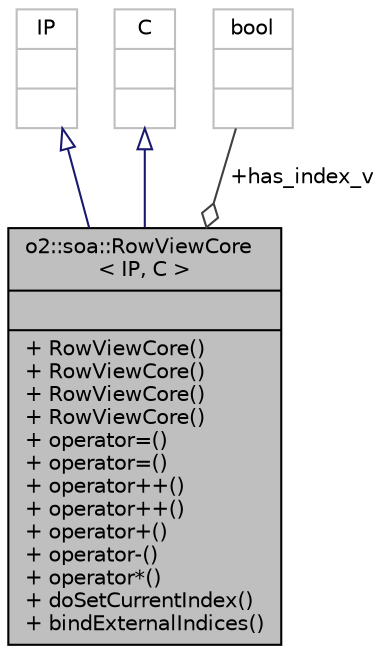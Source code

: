 digraph "o2::soa::RowViewCore&lt; IP, C &gt;"
{
 // INTERACTIVE_SVG=YES
  bgcolor="transparent";
  edge [fontname="Helvetica",fontsize="10",labelfontname="Helvetica",labelfontsize="10"];
  node [fontname="Helvetica",fontsize="10",shape=record];
  Node7 [label="{o2::soa::RowViewCore\l\< IP, C \>\n||+ RowViewCore()\l+ RowViewCore()\l+ RowViewCore()\l+ RowViewCore()\l+ operator=()\l+ operator=()\l+ operator++()\l+ operator++()\l+ operator+()\l+ operator-()\l+ operator*()\l+ doSetCurrentIndex()\l+ bindExternalIndices()\l}",height=0.2,width=0.4,color="black", fillcolor="grey75", style="filled", fontcolor="black"];
  Node8 -> Node7 [dir="back",color="midnightblue",fontsize="10",style="solid",arrowtail="onormal",fontname="Helvetica"];
  Node8 [label="{IP\n||}",height=0.2,width=0.4,color="grey75"];
  Node9 -> Node7 [dir="back",color="midnightblue",fontsize="10",style="solid",arrowtail="onormal",fontname="Helvetica"];
  Node9 [label="{C\n||}",height=0.2,width=0.4,color="grey75"];
  Node10 -> Node7 [color="grey25",fontsize="10",style="solid",label=" +has_index_v" ,arrowhead="odiamond",fontname="Helvetica"];
  Node10 [label="{bool\n||}",height=0.2,width=0.4,color="grey75"];
}
